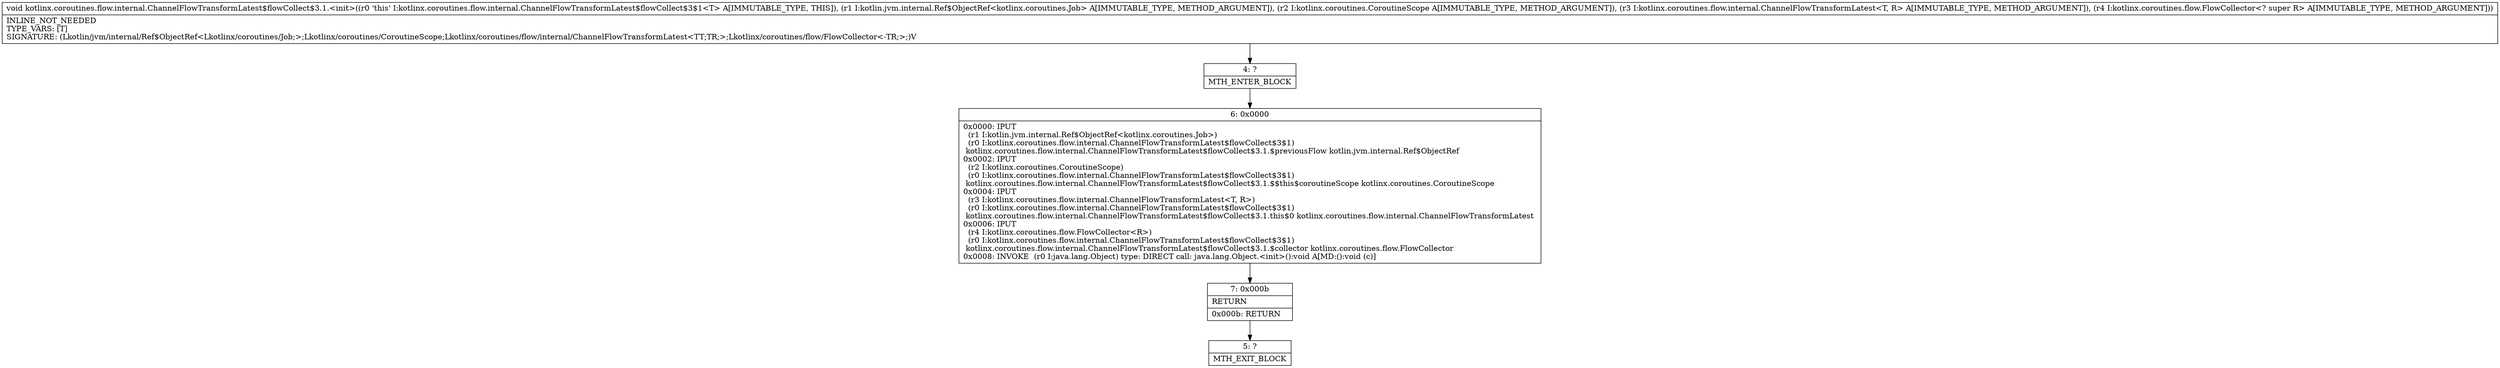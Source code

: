 digraph "CFG forkotlinx.coroutines.flow.internal.ChannelFlowTransformLatest$flowCollect$3.1.\<init\>(Lkotlin\/jvm\/internal\/Ref$ObjectRef;Lkotlinx\/coroutines\/CoroutineScope;Lkotlinx\/coroutines\/flow\/internal\/ChannelFlowTransformLatest;Lkotlinx\/coroutines\/flow\/FlowCollector;)V" {
Node_4 [shape=record,label="{4\:\ ?|MTH_ENTER_BLOCK\l}"];
Node_6 [shape=record,label="{6\:\ 0x0000|0x0000: IPUT  \l  (r1 I:kotlin.jvm.internal.Ref$ObjectRef\<kotlinx.coroutines.Job\>)\l  (r0 I:kotlinx.coroutines.flow.internal.ChannelFlowTransformLatest$flowCollect$3$1)\l kotlinx.coroutines.flow.internal.ChannelFlowTransformLatest$flowCollect$3.1.$previousFlow kotlin.jvm.internal.Ref$ObjectRef \l0x0002: IPUT  \l  (r2 I:kotlinx.coroutines.CoroutineScope)\l  (r0 I:kotlinx.coroutines.flow.internal.ChannelFlowTransformLatest$flowCollect$3$1)\l kotlinx.coroutines.flow.internal.ChannelFlowTransformLatest$flowCollect$3.1.$$this$coroutineScope kotlinx.coroutines.CoroutineScope \l0x0004: IPUT  \l  (r3 I:kotlinx.coroutines.flow.internal.ChannelFlowTransformLatest\<T, R\>)\l  (r0 I:kotlinx.coroutines.flow.internal.ChannelFlowTransformLatest$flowCollect$3$1)\l kotlinx.coroutines.flow.internal.ChannelFlowTransformLatest$flowCollect$3.1.this$0 kotlinx.coroutines.flow.internal.ChannelFlowTransformLatest \l0x0006: IPUT  \l  (r4 I:kotlinx.coroutines.flow.FlowCollector\<R\>)\l  (r0 I:kotlinx.coroutines.flow.internal.ChannelFlowTransformLatest$flowCollect$3$1)\l kotlinx.coroutines.flow.internal.ChannelFlowTransformLatest$flowCollect$3.1.$collector kotlinx.coroutines.flow.FlowCollector \l0x0008: INVOKE  (r0 I:java.lang.Object) type: DIRECT call: java.lang.Object.\<init\>():void A[MD:():void (c)]\l}"];
Node_7 [shape=record,label="{7\:\ 0x000b|RETURN\l|0x000b: RETURN   \l}"];
Node_5 [shape=record,label="{5\:\ ?|MTH_EXIT_BLOCK\l}"];
MethodNode[shape=record,label="{void kotlinx.coroutines.flow.internal.ChannelFlowTransformLatest$flowCollect$3.1.\<init\>((r0 'this' I:kotlinx.coroutines.flow.internal.ChannelFlowTransformLatest$flowCollect$3$1\<T\> A[IMMUTABLE_TYPE, THIS]), (r1 I:kotlin.jvm.internal.Ref$ObjectRef\<kotlinx.coroutines.Job\> A[IMMUTABLE_TYPE, METHOD_ARGUMENT]), (r2 I:kotlinx.coroutines.CoroutineScope A[IMMUTABLE_TYPE, METHOD_ARGUMENT]), (r3 I:kotlinx.coroutines.flow.internal.ChannelFlowTransformLatest\<T, R\> A[IMMUTABLE_TYPE, METHOD_ARGUMENT]), (r4 I:kotlinx.coroutines.flow.FlowCollector\<? super R\> A[IMMUTABLE_TYPE, METHOD_ARGUMENT]))  | INLINE_NOT_NEEDED\lTYPE_VARS: [T]\lSIGNATURE: (Lkotlin\/jvm\/internal\/Ref$ObjectRef\<Lkotlinx\/coroutines\/Job;\>;Lkotlinx\/coroutines\/CoroutineScope;Lkotlinx\/coroutines\/flow\/internal\/ChannelFlowTransformLatest\<TT;TR;\>;Lkotlinx\/coroutines\/flow\/FlowCollector\<\-TR;\>;)V\l}"];
MethodNode -> Node_4;Node_4 -> Node_6;
Node_6 -> Node_7;
Node_7 -> Node_5;
}

